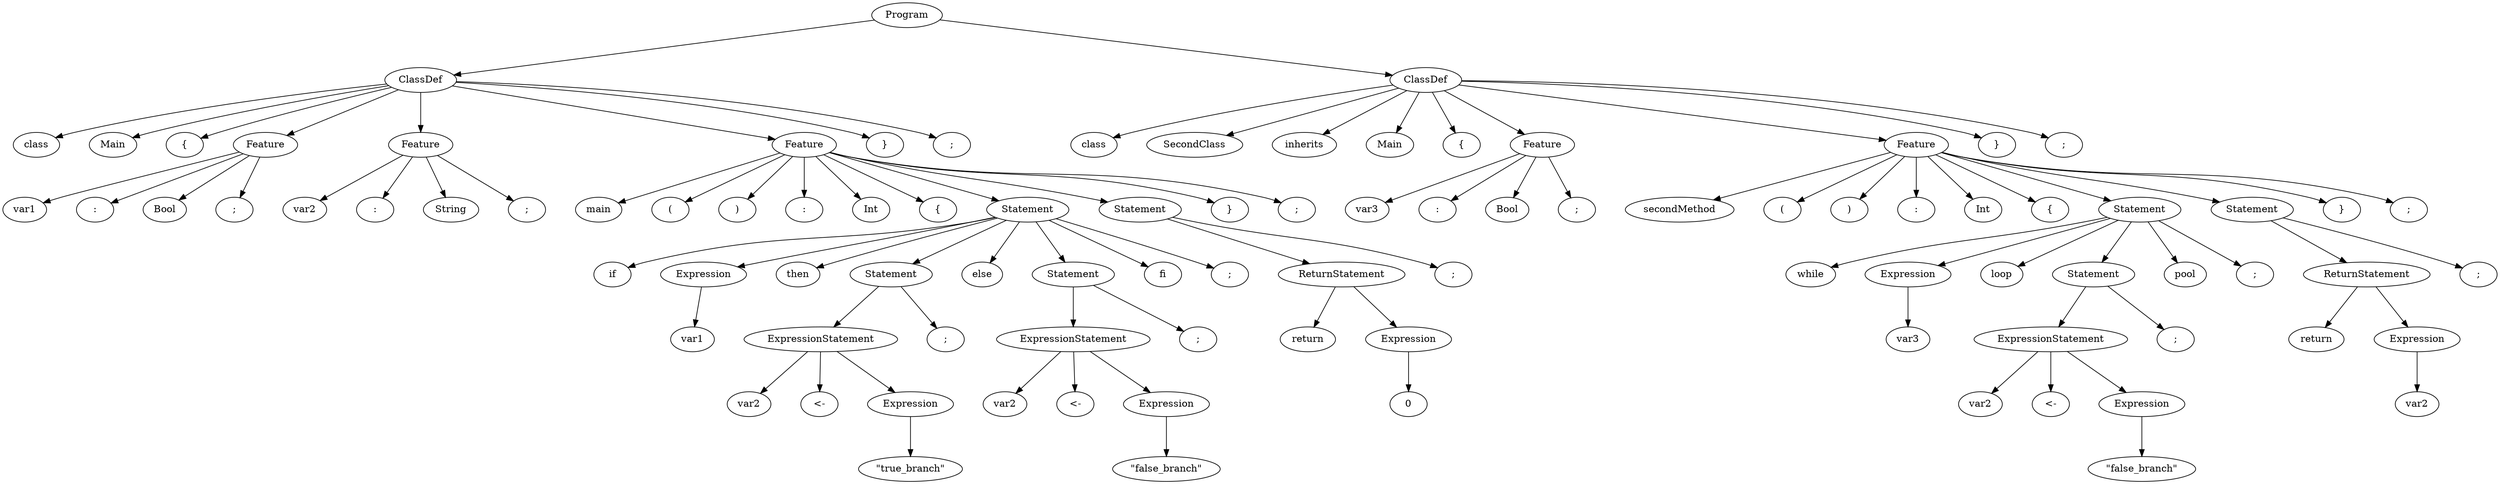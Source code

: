 digraph tree {
rankdir=TB;
nodesep=0.6;
ranksep=0.8;
    "Program_3118916301232" [label="Program"];
    "ClassDef_3118916297200" [label="ClassDef"];
    "class_3118916394688" [label="class"];
    "Main_3118916395136" [label="Main"];
    "{_3118916400512" [label="{"];
    "Feature_3118916301120" [label="Feature"];
    "var1_3118916390464" [label="var1"];
    ":_3118916394944" [label=":"];
    "Bool_3118916400960" [label="Bool"];
    ";_3118916400448" [label=";"];
    "Feature_3118916297984" [label="Feature"];
    "var2_3118916401088" [label="var2"];
    ":_3118916400576" [label=":"];
    "String_3118916390656" [label="String"];
    ";_3118916390272" [label=";"];
    "Feature_3118916297872" [label="Feature"];
    "main_3118916396608" [label="main"];
    "(_3118916388032" [label="("];
    ")_3118916387584" [label=")"];
    ":_3118916387264" [label=":"];
    "Int_3118916399808" [label="Int"];
    "{_3118916393216" [label="{"];
    "Statement_3118916297536" [label="Statement"];
    "if_3118916393728" [label="if"];
    "Expression_3118916296864" [label="Expression"];
    "var1_3118916400256" [label="var1"];
    "then_3118916400192" [label="then"];
    "Statement_3118916297312" [label="Statement"];
    "ExpressionStatement_3118916297760" [label="ExpressionStatement"];
    "var2_3118916400128" [label="var2"];
    "<-_3118916392576" [label="<-"];
    "Expression_3118916297424" [label="Expression"];
    "\\\"true_branch\\\"_3118916397824" [label="\"true_branch\""];
    ";_3118916400384" [label=";"];
    "else_3118916402176" [label="else"];
    "Statement_3118916297648" [label="Statement"];
    "ExpressionStatement_3118916296976" [label="ExpressionStatement"];
    "var2_3118916397952" [label="var2"];
    "<-_3118916399552" [label="<-"];
    "Expression_3118916297088" [label="Expression"];
    "\\\"false_branch\\\"_3118916399616" [label="\"false_branch\""];
    ";_3118916387648" [label=";"];
    "fi_3118916388288" [label="fi"];
    ";_3118916399232" [label=";"];
    "Statement_3118916296640" [label="Statement"];
    "ReturnStatement_3118916296752" [label="ReturnStatement"];
    "return_3118916399296" [label="return"];
    "Expression_3118916294848" [label="Expression"];
    "0_3118916339328" [label="0"];
    ";_3118916340096" [label=";"];
    "}_3118916338944" [label="}"];
    ";_3118916392704" [label=";"];
    "}_3118916345408" [label="}"];
    ";_3118916340992" [label=";"];
    "ClassDef_3118916296528" [label="ClassDef"];
    "class_3118916340160" [label="class"];
    "SecondClass_3118916353152" [label="SecondClass"];
    "inherits_3118916339904" [label="inherits"];
    "Main_3118916339968" [label="Main"];
    "{_3118916341184" [label="{"];
    "Feature_3118916296416" [label="Feature"];
    "var3_3118916340416" [label="var3"];
    ":_3118916339648" [label=":"];
    "Bool_3118916341376" [label="Bool"];
    ";_3118916340288" [label=";"];
    "Feature_3118916296304" [label="Feature"];
    "secondMethod_3118916340032" [label="secondMethod"];
    "(_3118916340352" [label="("];
    ")_3118916340736" [label=")"];
    ":_3118916345088" [label=":"];
    "Int_3118916340864" [label="Int"];
    "{_3118916340544" [label="{"];
    "Statement_3118916295184" [label="Statement"];
    "while_3118916340672" [label="while"];
    "Expression_3118916296192" [label="Expression"];
    "var3_3118916343936" [label="var3"];
    "loop_3118916340800" [label="loop"];
    "Statement_3118916295520" [label="Statement"];
    "ExpressionStatement_3118916296080" [label="ExpressionStatement"];
    "var2_3118916343872" [label="var2"];
    "<-_3118916341056" [label="<-"];
    "Expression_3118916295744" [label="Expression"];
    "\\\"false_branch\\\"_3118916339712" [label="\"false_branch\""];
    ";_3118916339840" [label=";"];
    "pool_3118916341632" [label="pool"];
    ";_3118916341760" [label=";"];
    "Statement_3118916295296" [label="Statement"];
    "ReturnStatement_3118916295632" [label="ReturnStatement"];
    "return_3118916342528" [label="return"];
    "Expression_3118916295968" [label="Expression"];
    "var2_3118916339520" [label="var2"];
    ";_3118916341120" [label=";"];
    "}_3118916343424" [label="}"];
    ";_3118916342720" [label=";"];
    "}_3118916342976" [label="}"];
    ";_3118916342016" [label=";"];
    "Program_3118916301232" -> "ClassDef_3118916297200";
    "Program_3118916301232" -> "ClassDef_3118916296528";
    "ClassDef_3118916297200" -> "class_3118916394688";
    "ClassDef_3118916297200" -> "Main_3118916395136";
    "ClassDef_3118916297200" -> "{_3118916400512";
    "ClassDef_3118916297200" -> "Feature_3118916301120";
    "ClassDef_3118916297200" -> "Feature_3118916297984";
    "ClassDef_3118916297200" -> "Feature_3118916297872";
    "ClassDef_3118916297200" -> "}_3118916345408";
    "ClassDef_3118916297200" -> ";_3118916340992";
    "Feature_3118916301120" -> "var1_3118916390464";
    "Feature_3118916301120" -> ":_3118916394944";
    "Feature_3118916301120" -> "Bool_3118916400960";
    "Feature_3118916301120" -> ";_3118916400448";
    "Feature_3118916297984" -> "var2_3118916401088";
    "Feature_3118916297984" -> ":_3118916400576";
    "Feature_3118916297984" -> "String_3118916390656";
    "Feature_3118916297984" -> ";_3118916390272";
    "Feature_3118916297872" -> "main_3118916396608";
    "Feature_3118916297872" -> "(_3118916388032";
    "Feature_3118916297872" -> ")_3118916387584";
    "Feature_3118916297872" -> ":_3118916387264";
    "Feature_3118916297872" -> "Int_3118916399808";
    "Feature_3118916297872" -> "{_3118916393216";
    "Feature_3118916297872" -> "Statement_3118916297536";
    "Feature_3118916297872" -> "Statement_3118916296640";
    "Feature_3118916297872" -> "}_3118916338944";
    "Feature_3118916297872" -> ";_3118916392704";
    "Statement_3118916297536" -> "if_3118916393728";
    "Statement_3118916297536" -> "Expression_3118916296864";
    "Statement_3118916297536" -> "then_3118916400192";
    "Statement_3118916297536" -> "Statement_3118916297312";
    "Statement_3118916297536" -> "else_3118916402176";
    "Statement_3118916297536" -> "Statement_3118916297648";
    "Statement_3118916297536" -> "fi_3118916388288";
    "Statement_3118916297536" -> ";_3118916399232";
    "Expression_3118916296864" -> "var1_3118916400256";
    "Statement_3118916297312" -> "ExpressionStatement_3118916297760";
    "Statement_3118916297312" -> ";_3118916400384";
    "ExpressionStatement_3118916297760" -> "var2_3118916400128";
    "ExpressionStatement_3118916297760" -> "<-_3118916392576";
    "ExpressionStatement_3118916297760" -> "Expression_3118916297424";
    "Expression_3118916297424" -> "\\\"true_branch\\\"_3118916397824";
    "Statement_3118916297648" -> "ExpressionStatement_3118916296976";
    "Statement_3118916297648" -> ";_3118916387648";
    "ExpressionStatement_3118916296976" -> "var2_3118916397952";
    "ExpressionStatement_3118916296976" -> "<-_3118916399552";
    "ExpressionStatement_3118916296976" -> "Expression_3118916297088";
    "Expression_3118916297088" -> "\\\"false_branch\\\"_3118916399616";
    "Statement_3118916296640" -> "ReturnStatement_3118916296752";
    "Statement_3118916296640" -> ";_3118916340096";
    "ReturnStatement_3118916296752" -> "return_3118916399296";
    "ReturnStatement_3118916296752" -> "Expression_3118916294848";
    "Expression_3118916294848" -> "0_3118916339328";
    "ClassDef_3118916296528" -> "class_3118916340160";
    "ClassDef_3118916296528" -> "SecondClass_3118916353152";
    "ClassDef_3118916296528" -> "inherits_3118916339904";
    "ClassDef_3118916296528" -> "Main_3118916339968";
    "ClassDef_3118916296528" -> "{_3118916341184";
    "ClassDef_3118916296528" -> "Feature_3118916296416";
    "ClassDef_3118916296528" -> "Feature_3118916296304";
    "ClassDef_3118916296528" -> "}_3118916342976";
    "ClassDef_3118916296528" -> ";_3118916342016";
    "Feature_3118916296416" -> "var3_3118916340416";
    "Feature_3118916296416" -> ":_3118916339648";
    "Feature_3118916296416" -> "Bool_3118916341376";
    "Feature_3118916296416" -> ";_3118916340288";
    "Feature_3118916296304" -> "secondMethod_3118916340032";
    "Feature_3118916296304" -> "(_3118916340352";
    "Feature_3118916296304" -> ")_3118916340736";
    "Feature_3118916296304" -> ":_3118916345088";
    "Feature_3118916296304" -> "Int_3118916340864";
    "Feature_3118916296304" -> "{_3118916340544";
    "Feature_3118916296304" -> "Statement_3118916295184";
    "Feature_3118916296304" -> "Statement_3118916295296";
    "Feature_3118916296304" -> "}_3118916343424";
    "Feature_3118916296304" -> ";_3118916342720";
    "Statement_3118916295184" -> "while_3118916340672";
    "Statement_3118916295184" -> "Expression_3118916296192";
    "Statement_3118916295184" -> "loop_3118916340800";
    "Statement_3118916295184" -> "Statement_3118916295520";
    "Statement_3118916295184" -> "pool_3118916341632";
    "Statement_3118916295184" -> ";_3118916341760";
    "Expression_3118916296192" -> "var3_3118916343936";
    "Statement_3118916295520" -> "ExpressionStatement_3118916296080";
    "Statement_3118916295520" -> ";_3118916339840";
    "ExpressionStatement_3118916296080" -> "var2_3118916343872";
    "ExpressionStatement_3118916296080" -> "<-_3118916341056";
    "ExpressionStatement_3118916296080" -> "Expression_3118916295744";
    "Expression_3118916295744" -> "\\\"false_branch\\\"_3118916339712";
    "Statement_3118916295296" -> "ReturnStatement_3118916295632";
    "Statement_3118916295296" -> ";_3118916341120";
    "ReturnStatement_3118916295632" -> "return_3118916342528";
    "ReturnStatement_3118916295632" -> "Expression_3118916295968";
    "Expression_3118916295968" -> "var2_3118916339520";
}
